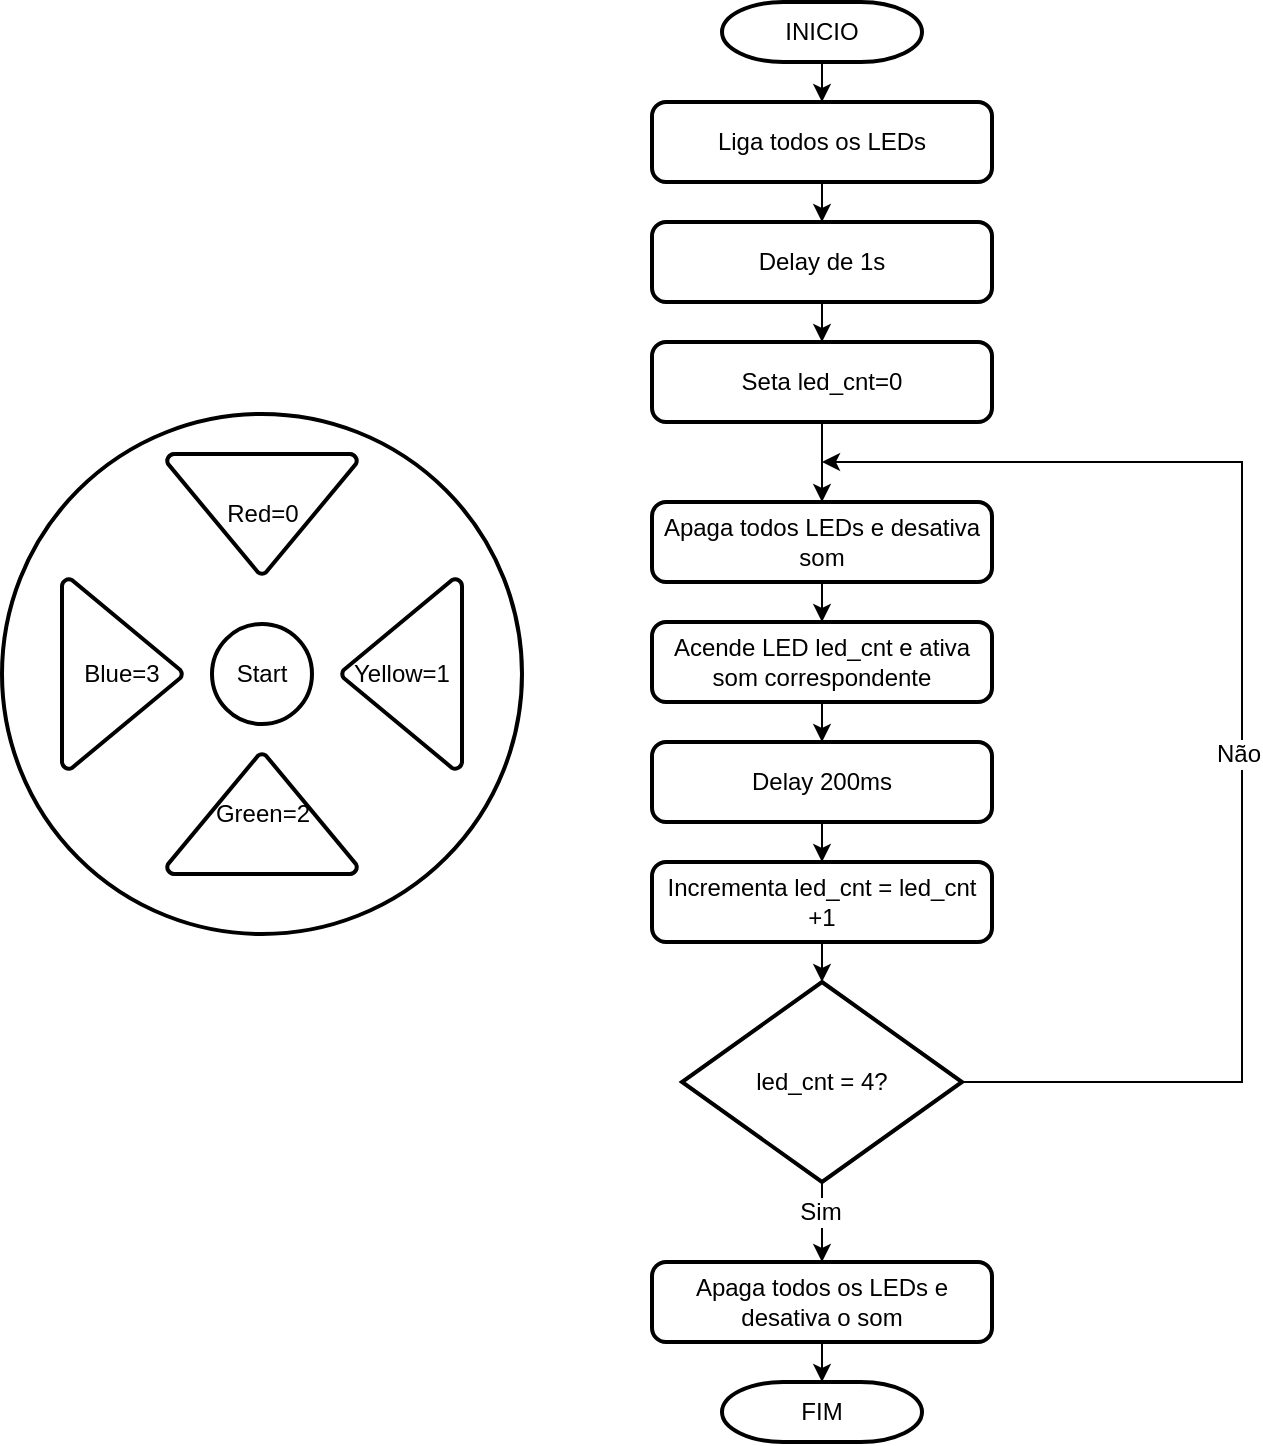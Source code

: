 <mxfile version="12.6.5" type="device"><diagram id="7OIs5y3QapMXDtYC2-50" name="Page-1"><mxGraphModel dx="2009" dy="715" grid="1" gridSize="10" guides="1" tooltips="1" connect="1" arrows="1" fold="1" page="1" pageScale="1" pageWidth="827" pageHeight="1169" math="0" shadow="0"><root><mxCell id="0"/><mxCell id="1" parent="0"/><mxCell id="UljOw60FmAnOkB_1xYo6-14" style="edgeStyle=orthogonalEdgeStyle;rounded=0;orthogonalLoop=1;jettySize=auto;html=1;exitX=0.5;exitY=1;exitDx=0;exitDy=0;exitPerimeter=0;entryX=0.5;entryY=0;entryDx=0;entryDy=0;" edge="1" parent="1" source="UljOw60FmAnOkB_1xYo6-1" target="UljOw60FmAnOkB_1xYo6-2"><mxGeometry relative="1" as="geometry"/></mxCell><mxCell id="UljOw60FmAnOkB_1xYo6-1" value="INICIO" style="strokeWidth=2;html=1;shape=mxgraph.flowchart.terminator;whiteSpace=wrap;" vertex="1" parent="1"><mxGeometry x="340" y="60" width="100" height="30" as="geometry"/></mxCell><mxCell id="UljOw60FmAnOkB_1xYo6-15" style="edgeStyle=orthogonalEdgeStyle;rounded=0;orthogonalLoop=1;jettySize=auto;html=1;exitX=0.5;exitY=1;exitDx=0;exitDy=0;entryX=0.5;entryY=0;entryDx=0;entryDy=0;" edge="1" parent="1" source="UljOw60FmAnOkB_1xYo6-2" target="UljOw60FmAnOkB_1xYo6-4"><mxGeometry relative="1" as="geometry"/></mxCell><mxCell id="UljOw60FmAnOkB_1xYo6-2" value="Liga todos os LEDs" style="rounded=1;whiteSpace=wrap;html=1;absoluteArcSize=1;arcSize=14;strokeWidth=2;" vertex="1" parent="1"><mxGeometry x="305" y="110" width="170" height="40" as="geometry"/></mxCell><mxCell id="UljOw60FmAnOkB_1xYo6-16" style="edgeStyle=orthogonalEdgeStyle;rounded=0;orthogonalLoop=1;jettySize=auto;html=1;exitX=0.5;exitY=1;exitDx=0;exitDy=0;entryX=0.5;entryY=0;entryDx=0;entryDy=0;" edge="1" parent="1" source="UljOw60FmAnOkB_1xYo6-4" target="UljOw60FmAnOkB_1xYo6-5"><mxGeometry relative="1" as="geometry"/></mxCell><mxCell id="UljOw60FmAnOkB_1xYo6-4" value="Delay de 1s" style="rounded=1;whiteSpace=wrap;html=1;absoluteArcSize=1;arcSize=14;strokeWidth=2;" vertex="1" parent="1"><mxGeometry x="305" y="170" width="170" height="40" as="geometry"/></mxCell><mxCell id="UljOw60FmAnOkB_1xYo6-17" style="edgeStyle=orthogonalEdgeStyle;rounded=0;orthogonalLoop=1;jettySize=auto;html=1;exitX=0.5;exitY=1;exitDx=0;exitDy=0;entryX=0.5;entryY=0;entryDx=0;entryDy=0;" edge="1" parent="1" source="UljOw60FmAnOkB_1xYo6-5" target="UljOw60FmAnOkB_1xYo6-6"><mxGeometry relative="1" as="geometry"/></mxCell><mxCell id="UljOw60FmAnOkB_1xYo6-5" value="Seta led_cnt=0" style="rounded=1;whiteSpace=wrap;html=1;absoluteArcSize=1;arcSize=14;strokeWidth=2;" vertex="1" parent="1"><mxGeometry x="305" y="230" width="170" height="40" as="geometry"/></mxCell><mxCell id="UljOw60FmAnOkB_1xYo6-22" style="edgeStyle=orthogonalEdgeStyle;rounded=0;orthogonalLoop=1;jettySize=auto;html=1;exitX=0.5;exitY=1;exitDx=0;exitDy=0;entryX=0.5;entryY=0;entryDx=0;entryDy=0;" edge="1" parent="1" source="UljOw60FmAnOkB_1xYo6-6" target="UljOw60FmAnOkB_1xYo6-7"><mxGeometry relative="1" as="geometry"/></mxCell><mxCell id="UljOw60FmAnOkB_1xYo6-6" value="Apaga todos LEDs e desativa som" style="rounded=1;whiteSpace=wrap;html=1;absoluteArcSize=1;arcSize=14;strokeWidth=2;" vertex="1" parent="1"><mxGeometry x="305" y="310" width="170" height="40" as="geometry"/></mxCell><mxCell id="UljOw60FmAnOkB_1xYo6-23" style="edgeStyle=orthogonalEdgeStyle;rounded=0;orthogonalLoop=1;jettySize=auto;html=1;exitX=0.5;exitY=1;exitDx=0;exitDy=0;entryX=0.5;entryY=0;entryDx=0;entryDy=0;" edge="1" parent="1" source="UljOw60FmAnOkB_1xYo6-7" target="UljOw60FmAnOkB_1xYo6-8"><mxGeometry relative="1" as="geometry"/></mxCell><mxCell id="UljOw60FmAnOkB_1xYo6-7" value="Acende LED led_cnt e ativa som correspondente" style="rounded=1;whiteSpace=wrap;html=1;absoluteArcSize=1;arcSize=14;strokeWidth=2;" vertex="1" parent="1"><mxGeometry x="305" y="370" width="170" height="40" as="geometry"/></mxCell><mxCell id="UljOw60FmAnOkB_1xYo6-20" style="edgeStyle=orthogonalEdgeStyle;rounded=0;orthogonalLoop=1;jettySize=auto;html=1;exitX=0.5;exitY=1;exitDx=0;exitDy=0;entryX=0.5;entryY=0;entryDx=0;entryDy=0;" edge="1" parent="1" source="UljOw60FmAnOkB_1xYo6-8" target="UljOw60FmAnOkB_1xYo6-9"><mxGeometry relative="1" as="geometry"/></mxCell><mxCell id="UljOw60FmAnOkB_1xYo6-8" value="Delay 200ms" style="rounded=1;whiteSpace=wrap;html=1;absoluteArcSize=1;arcSize=14;strokeWidth=2;" vertex="1" parent="1"><mxGeometry x="305" y="430" width="170" height="40" as="geometry"/></mxCell><mxCell id="UljOw60FmAnOkB_1xYo6-24" style="edgeStyle=orthogonalEdgeStyle;rounded=0;orthogonalLoop=1;jettySize=auto;html=1;exitX=0.5;exitY=1;exitDx=0;exitDy=0;entryX=0.5;entryY=0;entryDx=0;entryDy=0;entryPerimeter=0;" edge="1" parent="1" source="UljOw60FmAnOkB_1xYo6-9" target="UljOw60FmAnOkB_1xYo6-10"><mxGeometry relative="1" as="geometry"/></mxCell><mxCell id="UljOw60FmAnOkB_1xYo6-9" value="Incrementa led_cnt = led_cnt +1" style="rounded=1;whiteSpace=wrap;html=1;absoluteArcSize=1;arcSize=14;strokeWidth=2;" vertex="1" parent="1"><mxGeometry x="305" y="490" width="170" height="40" as="geometry"/></mxCell><object label="" id="UljOw60FmAnOkB_1xYo6-25"><mxCell style="edgeStyle=orthogonalEdgeStyle;rounded=0;orthogonalLoop=1;jettySize=auto;html=1;exitX=0.5;exitY=1;exitDx=0;exitDy=0;exitPerimeter=0;entryX=0.5;entryY=0;entryDx=0;entryDy=0;" edge="1" parent="1" source="UljOw60FmAnOkB_1xYo6-10" target="UljOw60FmAnOkB_1xYo6-11"><mxGeometry relative="1" as="geometry"/></mxCell></object><mxCell id="UljOw60FmAnOkB_1xYo6-26" value="Sim" style="text;html=1;align=center;verticalAlign=middle;resizable=0;points=[];labelBackgroundColor=#ffffff;" vertex="1" connectable="0" parent="UljOw60FmAnOkB_1xYo6-25"><mxGeometry x="-0.248" y="-1" relative="1" as="geometry"><mxPoint as="offset"/></mxGeometry></mxCell><mxCell id="UljOw60FmAnOkB_1xYo6-28" style="edgeStyle=orthogonalEdgeStyle;rounded=0;orthogonalLoop=1;jettySize=auto;html=1;exitX=1;exitY=0.5;exitDx=0;exitDy=0;exitPerimeter=0;" edge="1" parent="1" source="UljOw60FmAnOkB_1xYo6-10"><mxGeometry relative="1" as="geometry"><mxPoint x="390" y="290" as="targetPoint"/><Array as="points"><mxPoint x="600" y="600"/><mxPoint x="600" y="290"/></Array></mxGeometry></mxCell><mxCell id="UljOw60FmAnOkB_1xYo6-29" value="Não" style="text;html=1;align=center;verticalAlign=middle;resizable=0;points=[];labelBackgroundColor=#ffffff;" vertex="1" connectable="0" parent="UljOw60FmAnOkB_1xYo6-28"><mxGeometry x="-0.077" y="2" relative="1" as="geometry"><mxPoint as="offset"/></mxGeometry></mxCell><mxCell id="UljOw60FmAnOkB_1xYo6-10" value="led_cnt = 4?" style="strokeWidth=2;html=1;shape=mxgraph.flowchart.decision;whiteSpace=wrap;" vertex="1" parent="1"><mxGeometry x="320" y="550" width="140" height="100" as="geometry"/></mxCell><mxCell id="UljOw60FmAnOkB_1xYo6-27" style="edgeStyle=orthogonalEdgeStyle;rounded=0;orthogonalLoop=1;jettySize=auto;html=1;exitX=0.5;exitY=1;exitDx=0;exitDy=0;entryX=0.5;entryY=0;entryDx=0;entryDy=0;entryPerimeter=0;" edge="1" parent="1" source="UljOw60FmAnOkB_1xYo6-11" target="UljOw60FmAnOkB_1xYo6-12"><mxGeometry relative="1" as="geometry"/></mxCell><mxCell id="UljOw60FmAnOkB_1xYo6-11" value="Apaga todos os LEDs e desativa o som" style="rounded=1;whiteSpace=wrap;html=1;absoluteArcSize=1;arcSize=14;strokeWidth=2;" vertex="1" parent="1"><mxGeometry x="305" y="690" width="170" height="40" as="geometry"/></mxCell><mxCell id="UljOw60FmAnOkB_1xYo6-12" value="FIM" style="strokeWidth=2;html=1;shape=mxgraph.flowchart.terminator;whiteSpace=wrap;" vertex="1" parent="1"><mxGeometry x="340" y="750" width="100" height="30" as="geometry"/></mxCell><mxCell id="UljOw60FmAnOkB_1xYo6-32" value="" style="strokeWidth=2;html=1;shape=mxgraph.flowchart.start_2;whiteSpace=wrap;" vertex="1" parent="1"><mxGeometry x="-20" y="266" width="260" height="260" as="geometry"/></mxCell><mxCell id="UljOw60FmAnOkB_1xYo6-33" value="Start" style="strokeWidth=2;html=1;shape=mxgraph.flowchart.start_2;whiteSpace=wrap;" vertex="1" parent="1"><mxGeometry x="85" y="371" width="50" height="50" as="geometry"/></mxCell><mxCell id="UljOw60FmAnOkB_1xYo6-34" value="Red=0" style="strokeWidth=2;html=1;shape=mxgraph.flowchart.merge_or_storage;whiteSpace=wrap;" vertex="1" parent="1"><mxGeometry x="62.5" y="286" width="95" height="60" as="geometry"/></mxCell><mxCell id="UljOw60FmAnOkB_1xYo6-35" value="Green=2" style="strokeWidth=2;html=1;shape=mxgraph.flowchart.merge_or_storage;whiteSpace=wrap;direction=west;" vertex="1" parent="1"><mxGeometry x="62.5" y="436" width="95" height="60" as="geometry"/></mxCell><mxCell id="UljOw60FmAnOkB_1xYo6-36" value="Blue=3" style="strokeWidth=2;html=1;shape=mxgraph.flowchart.merge_or_storage;whiteSpace=wrap;direction=north;" vertex="1" parent="1"><mxGeometry x="10" y="348.5" width="60" height="95" as="geometry"/></mxCell><mxCell id="UljOw60FmAnOkB_1xYo6-37" value="Yellow=1" style="strokeWidth=2;html=1;shape=mxgraph.flowchart.merge_or_storage;whiteSpace=wrap;direction=south;" vertex="1" parent="1"><mxGeometry x="150" y="348.5" width="60" height="95" as="geometry"/></mxCell></root></mxGraphModel></diagram></mxfile>